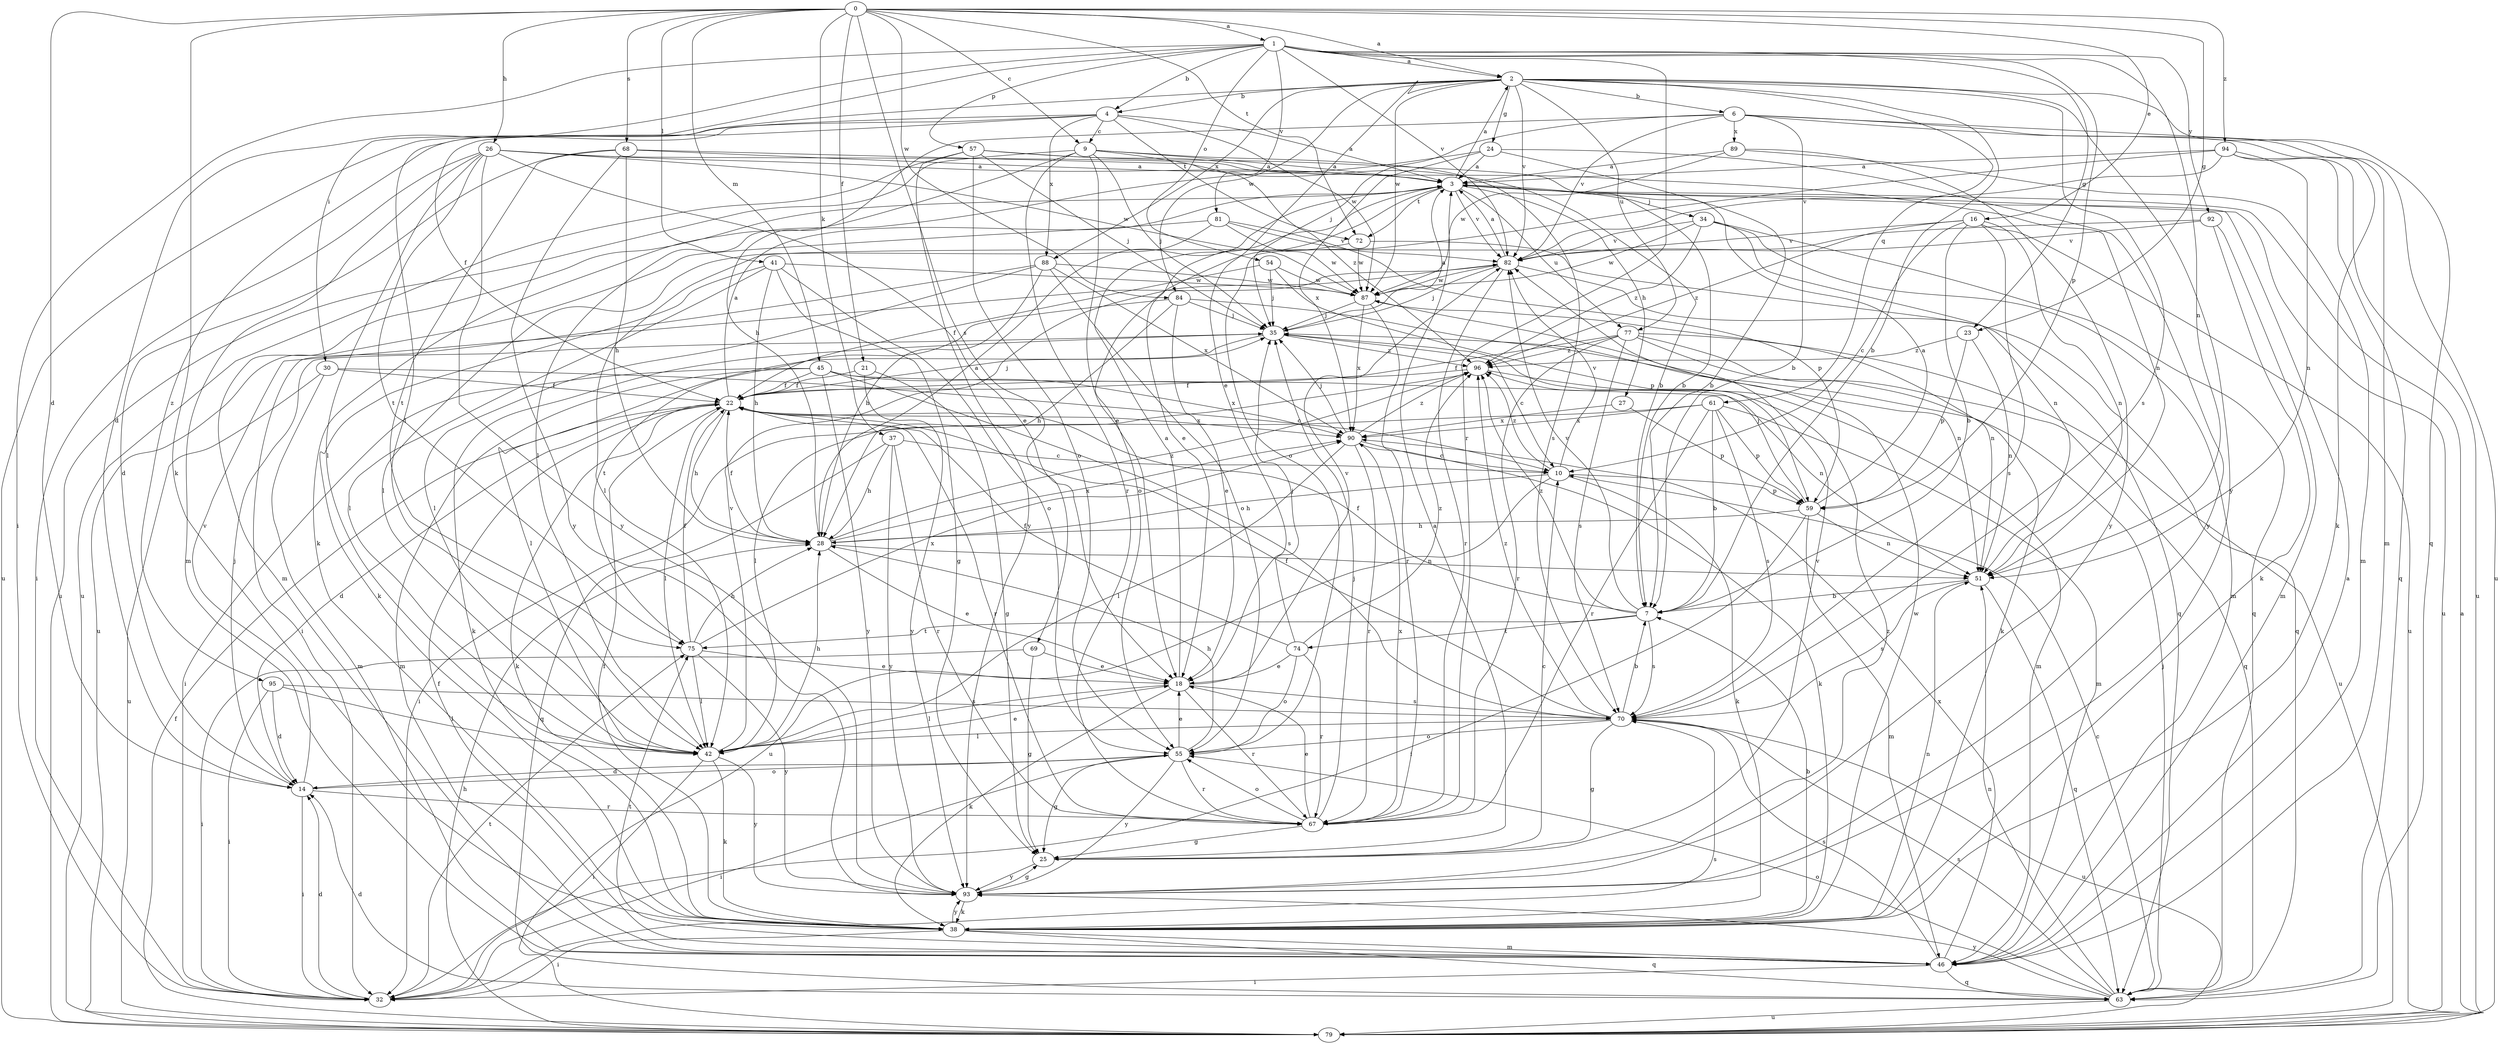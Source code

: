 strict digraph  {
0;
1;
2;
3;
4;
6;
7;
9;
10;
14;
16;
18;
21;
22;
23;
24;
25;
26;
27;
28;
30;
32;
34;
35;
37;
38;
41;
42;
45;
46;
51;
54;
55;
57;
59;
61;
63;
67;
68;
69;
70;
72;
74;
75;
77;
79;
81;
82;
84;
87;
88;
89;
90;
92;
93;
94;
95;
96;
0 -> 1  [label=a];
0 -> 2  [label=a];
0 -> 9  [label=c];
0 -> 14  [label=d];
0 -> 16  [label=e];
0 -> 21  [label=f];
0 -> 23  [label=g];
0 -> 26  [label=h];
0 -> 37  [label=k];
0 -> 38  [label=k];
0 -> 41  [label=l];
0 -> 45  [label=m];
0 -> 68  [label=s];
0 -> 69  [label=s];
0 -> 72  [label=t];
0 -> 84  [label=w];
0 -> 94  [label=z];
1 -> 2  [label=a];
1 -> 4  [label=b];
1 -> 14  [label=d];
1 -> 23  [label=g];
1 -> 30  [label=i];
1 -> 32  [label=i];
1 -> 51  [label=n];
1 -> 54  [label=o];
1 -> 57  [label=p];
1 -> 59  [label=p];
1 -> 67  [label=r];
1 -> 81  [label=v];
1 -> 82  [label=v];
1 -> 92  [label=y];
2 -> 4  [label=b];
2 -> 6  [label=b];
2 -> 7  [label=b];
2 -> 18  [label=e];
2 -> 24  [label=g];
2 -> 42  [label=l];
2 -> 61  [label=q];
2 -> 63  [label=q];
2 -> 70  [label=s];
2 -> 77  [label=u];
2 -> 82  [label=v];
2 -> 84  [label=w];
2 -> 87  [label=w];
2 -> 88  [label=x];
2 -> 93  [label=y];
3 -> 2  [label=a];
3 -> 18  [label=e];
3 -> 27  [label=h];
3 -> 34  [label=j];
3 -> 46  [label=m];
3 -> 72  [label=t];
3 -> 77  [label=u];
3 -> 79  [label=u];
3 -> 82  [label=v];
4 -> 3  [label=a];
4 -> 9  [label=c];
4 -> 22  [label=f];
4 -> 72  [label=t];
4 -> 79  [label=u];
4 -> 87  [label=w];
4 -> 88  [label=x];
4 -> 95  [label=z];
6 -> 7  [label=b];
6 -> 28  [label=h];
6 -> 35  [label=j];
6 -> 38  [label=k];
6 -> 46  [label=m];
6 -> 79  [label=u];
6 -> 82  [label=v];
6 -> 89  [label=x];
7 -> 22  [label=f];
7 -> 70  [label=s];
7 -> 74  [label=t];
7 -> 75  [label=t];
7 -> 82  [label=v];
7 -> 96  [label=z];
9 -> 3  [label=a];
9 -> 18  [label=e];
9 -> 35  [label=j];
9 -> 38  [label=k];
9 -> 67  [label=r];
9 -> 70  [label=s];
9 -> 79  [label=u];
9 -> 96  [label=z];
10 -> 28  [label=h];
10 -> 38  [label=k];
10 -> 59  [label=p];
10 -> 79  [label=u];
10 -> 82  [label=v];
10 -> 96  [label=z];
14 -> 32  [label=i];
14 -> 35  [label=j];
14 -> 55  [label=o];
14 -> 67  [label=r];
14 -> 82  [label=v];
16 -> 7  [label=b];
16 -> 10  [label=c];
16 -> 51  [label=n];
16 -> 70  [label=s];
16 -> 79  [label=u];
16 -> 82  [label=v];
16 -> 96  [label=z];
18 -> 3  [label=a];
18 -> 38  [label=k];
18 -> 42  [label=l];
18 -> 67  [label=r];
18 -> 70  [label=s];
18 -> 82  [label=v];
21 -> 22  [label=f];
21 -> 25  [label=g];
21 -> 93  [label=y];
22 -> 3  [label=a];
22 -> 14  [label=d];
22 -> 28  [label=h];
22 -> 35  [label=j];
22 -> 38  [label=k];
22 -> 42  [label=l];
22 -> 67  [label=r];
22 -> 90  [label=x];
23 -> 51  [label=n];
23 -> 59  [label=p];
23 -> 96  [label=z];
24 -> 3  [label=a];
24 -> 7  [label=b];
24 -> 42  [label=l];
24 -> 90  [label=x];
24 -> 93  [label=y];
25 -> 3  [label=a];
25 -> 10  [label=c];
25 -> 82  [label=v];
25 -> 93  [label=y];
26 -> 3  [label=a];
26 -> 18  [label=e];
26 -> 32  [label=i];
26 -> 42  [label=l];
26 -> 46  [label=m];
26 -> 51  [label=n];
26 -> 75  [label=t];
26 -> 87  [label=w];
26 -> 93  [label=y];
27 -> 59  [label=p];
27 -> 90  [label=x];
28 -> 3  [label=a];
28 -> 18  [label=e];
28 -> 22  [label=f];
28 -> 51  [label=n];
28 -> 90  [label=x];
28 -> 96  [label=z];
30 -> 10  [label=c];
30 -> 22  [label=f];
30 -> 46  [label=m];
30 -> 79  [label=u];
32 -> 14  [label=d];
32 -> 70  [label=s];
32 -> 75  [label=t];
34 -> 46  [label=m];
34 -> 51  [label=n];
34 -> 63  [label=q];
34 -> 82  [label=v];
34 -> 87  [label=w];
34 -> 96  [label=z];
35 -> 3  [label=a];
35 -> 10  [label=c];
35 -> 38  [label=k];
35 -> 42  [label=l];
35 -> 96  [label=z];
37 -> 10  [label=c];
37 -> 28  [label=h];
37 -> 63  [label=q];
37 -> 67  [label=r];
37 -> 93  [label=y];
38 -> 7  [label=b];
38 -> 22  [label=f];
38 -> 32  [label=i];
38 -> 46  [label=m];
38 -> 51  [label=n];
38 -> 63  [label=q];
38 -> 87  [label=w];
38 -> 93  [label=y];
41 -> 25  [label=g];
41 -> 28  [label=h];
41 -> 38  [label=k];
41 -> 42  [label=l];
41 -> 55  [label=o];
41 -> 87  [label=w];
42 -> 18  [label=e];
42 -> 28  [label=h];
42 -> 32  [label=i];
42 -> 38  [label=k];
42 -> 82  [label=v];
42 -> 93  [label=y];
45 -> 22  [label=f];
45 -> 32  [label=i];
45 -> 46  [label=m];
45 -> 51  [label=n];
45 -> 70  [label=s];
45 -> 90  [label=x];
45 -> 93  [label=y];
46 -> 3  [label=a];
46 -> 22  [label=f];
46 -> 32  [label=i];
46 -> 63  [label=q];
46 -> 70  [label=s];
46 -> 75  [label=t];
46 -> 90  [label=x];
51 -> 7  [label=b];
51 -> 63  [label=q];
51 -> 70  [label=s];
54 -> 22  [label=f];
54 -> 35  [label=j];
54 -> 59  [label=p];
54 -> 87  [label=w];
55 -> 14  [label=d];
55 -> 18  [label=e];
55 -> 25  [label=g];
55 -> 28  [label=h];
55 -> 32  [label=i];
55 -> 67  [label=r];
55 -> 93  [label=y];
57 -> 3  [label=a];
57 -> 7  [label=b];
57 -> 35  [label=j];
57 -> 55  [label=o];
57 -> 79  [label=u];
57 -> 93  [label=y];
59 -> 3  [label=a];
59 -> 28  [label=h];
59 -> 32  [label=i];
59 -> 35  [label=j];
59 -> 46  [label=m];
59 -> 51  [label=n];
61 -> 7  [label=b];
61 -> 32  [label=i];
61 -> 46  [label=m];
61 -> 59  [label=p];
61 -> 67  [label=r];
61 -> 70  [label=s];
61 -> 90  [label=x];
63 -> 10  [label=c];
63 -> 14  [label=d];
63 -> 35  [label=j];
63 -> 51  [label=n];
63 -> 55  [label=o];
63 -> 70  [label=s];
63 -> 79  [label=u];
63 -> 93  [label=y];
67 -> 18  [label=e];
67 -> 25  [label=g];
67 -> 35  [label=j];
67 -> 55  [label=o];
67 -> 90  [label=x];
68 -> 3  [label=a];
68 -> 7  [label=b];
68 -> 14  [label=d];
68 -> 28  [label=h];
68 -> 75  [label=t];
68 -> 93  [label=y];
69 -> 18  [label=e];
69 -> 25  [label=g];
69 -> 32  [label=i];
70 -> 7  [label=b];
70 -> 22  [label=f];
70 -> 25  [label=g];
70 -> 42  [label=l];
70 -> 55  [label=o];
70 -> 79  [label=u];
70 -> 96  [label=z];
72 -> 55  [label=o];
72 -> 63  [label=q];
72 -> 87  [label=w];
74 -> 18  [label=e];
74 -> 22  [label=f];
74 -> 35  [label=j];
74 -> 55  [label=o];
74 -> 67  [label=r];
74 -> 96  [label=z];
75 -> 18  [label=e];
75 -> 22  [label=f];
75 -> 28  [label=h];
75 -> 42  [label=l];
75 -> 90  [label=x];
75 -> 93  [label=y];
77 -> 22  [label=f];
77 -> 38  [label=k];
77 -> 63  [label=q];
77 -> 67  [label=r];
77 -> 70  [label=s];
77 -> 79  [label=u];
77 -> 96  [label=z];
79 -> 3  [label=a];
79 -> 22  [label=f];
79 -> 28  [label=h];
81 -> 42  [label=l];
81 -> 59  [label=p];
81 -> 79  [label=u];
81 -> 82  [label=v];
81 -> 87  [label=w];
82 -> 3  [label=a];
82 -> 35  [label=j];
82 -> 63  [label=q];
82 -> 67  [label=r];
82 -> 87  [label=w];
84 -> 18  [label=e];
84 -> 28  [label=h];
84 -> 35  [label=j];
84 -> 51  [label=n];
84 -> 75  [label=t];
87 -> 35  [label=j];
87 -> 51  [label=n];
87 -> 67  [label=r];
87 -> 90  [label=x];
88 -> 28  [label=h];
88 -> 32  [label=i];
88 -> 42  [label=l];
88 -> 55  [label=o];
88 -> 87  [label=w];
88 -> 90  [label=x];
89 -> 3  [label=a];
89 -> 46  [label=m];
89 -> 87  [label=w];
89 -> 93  [label=y];
90 -> 10  [label=c];
90 -> 35  [label=j];
90 -> 38  [label=k];
90 -> 42  [label=l];
90 -> 67  [label=r];
90 -> 96  [label=z];
92 -> 38  [label=k];
92 -> 42  [label=l];
92 -> 46  [label=m];
92 -> 82  [label=v];
93 -> 25  [label=g];
93 -> 38  [label=k];
93 -> 96  [label=z];
94 -> 3  [label=a];
94 -> 51  [label=n];
94 -> 55  [label=o];
94 -> 63  [label=q];
94 -> 79  [label=u];
94 -> 82  [label=v];
95 -> 14  [label=d];
95 -> 32  [label=i];
95 -> 42  [label=l];
95 -> 70  [label=s];
96 -> 22  [label=f];
96 -> 42  [label=l];
96 -> 46  [label=m];
}
